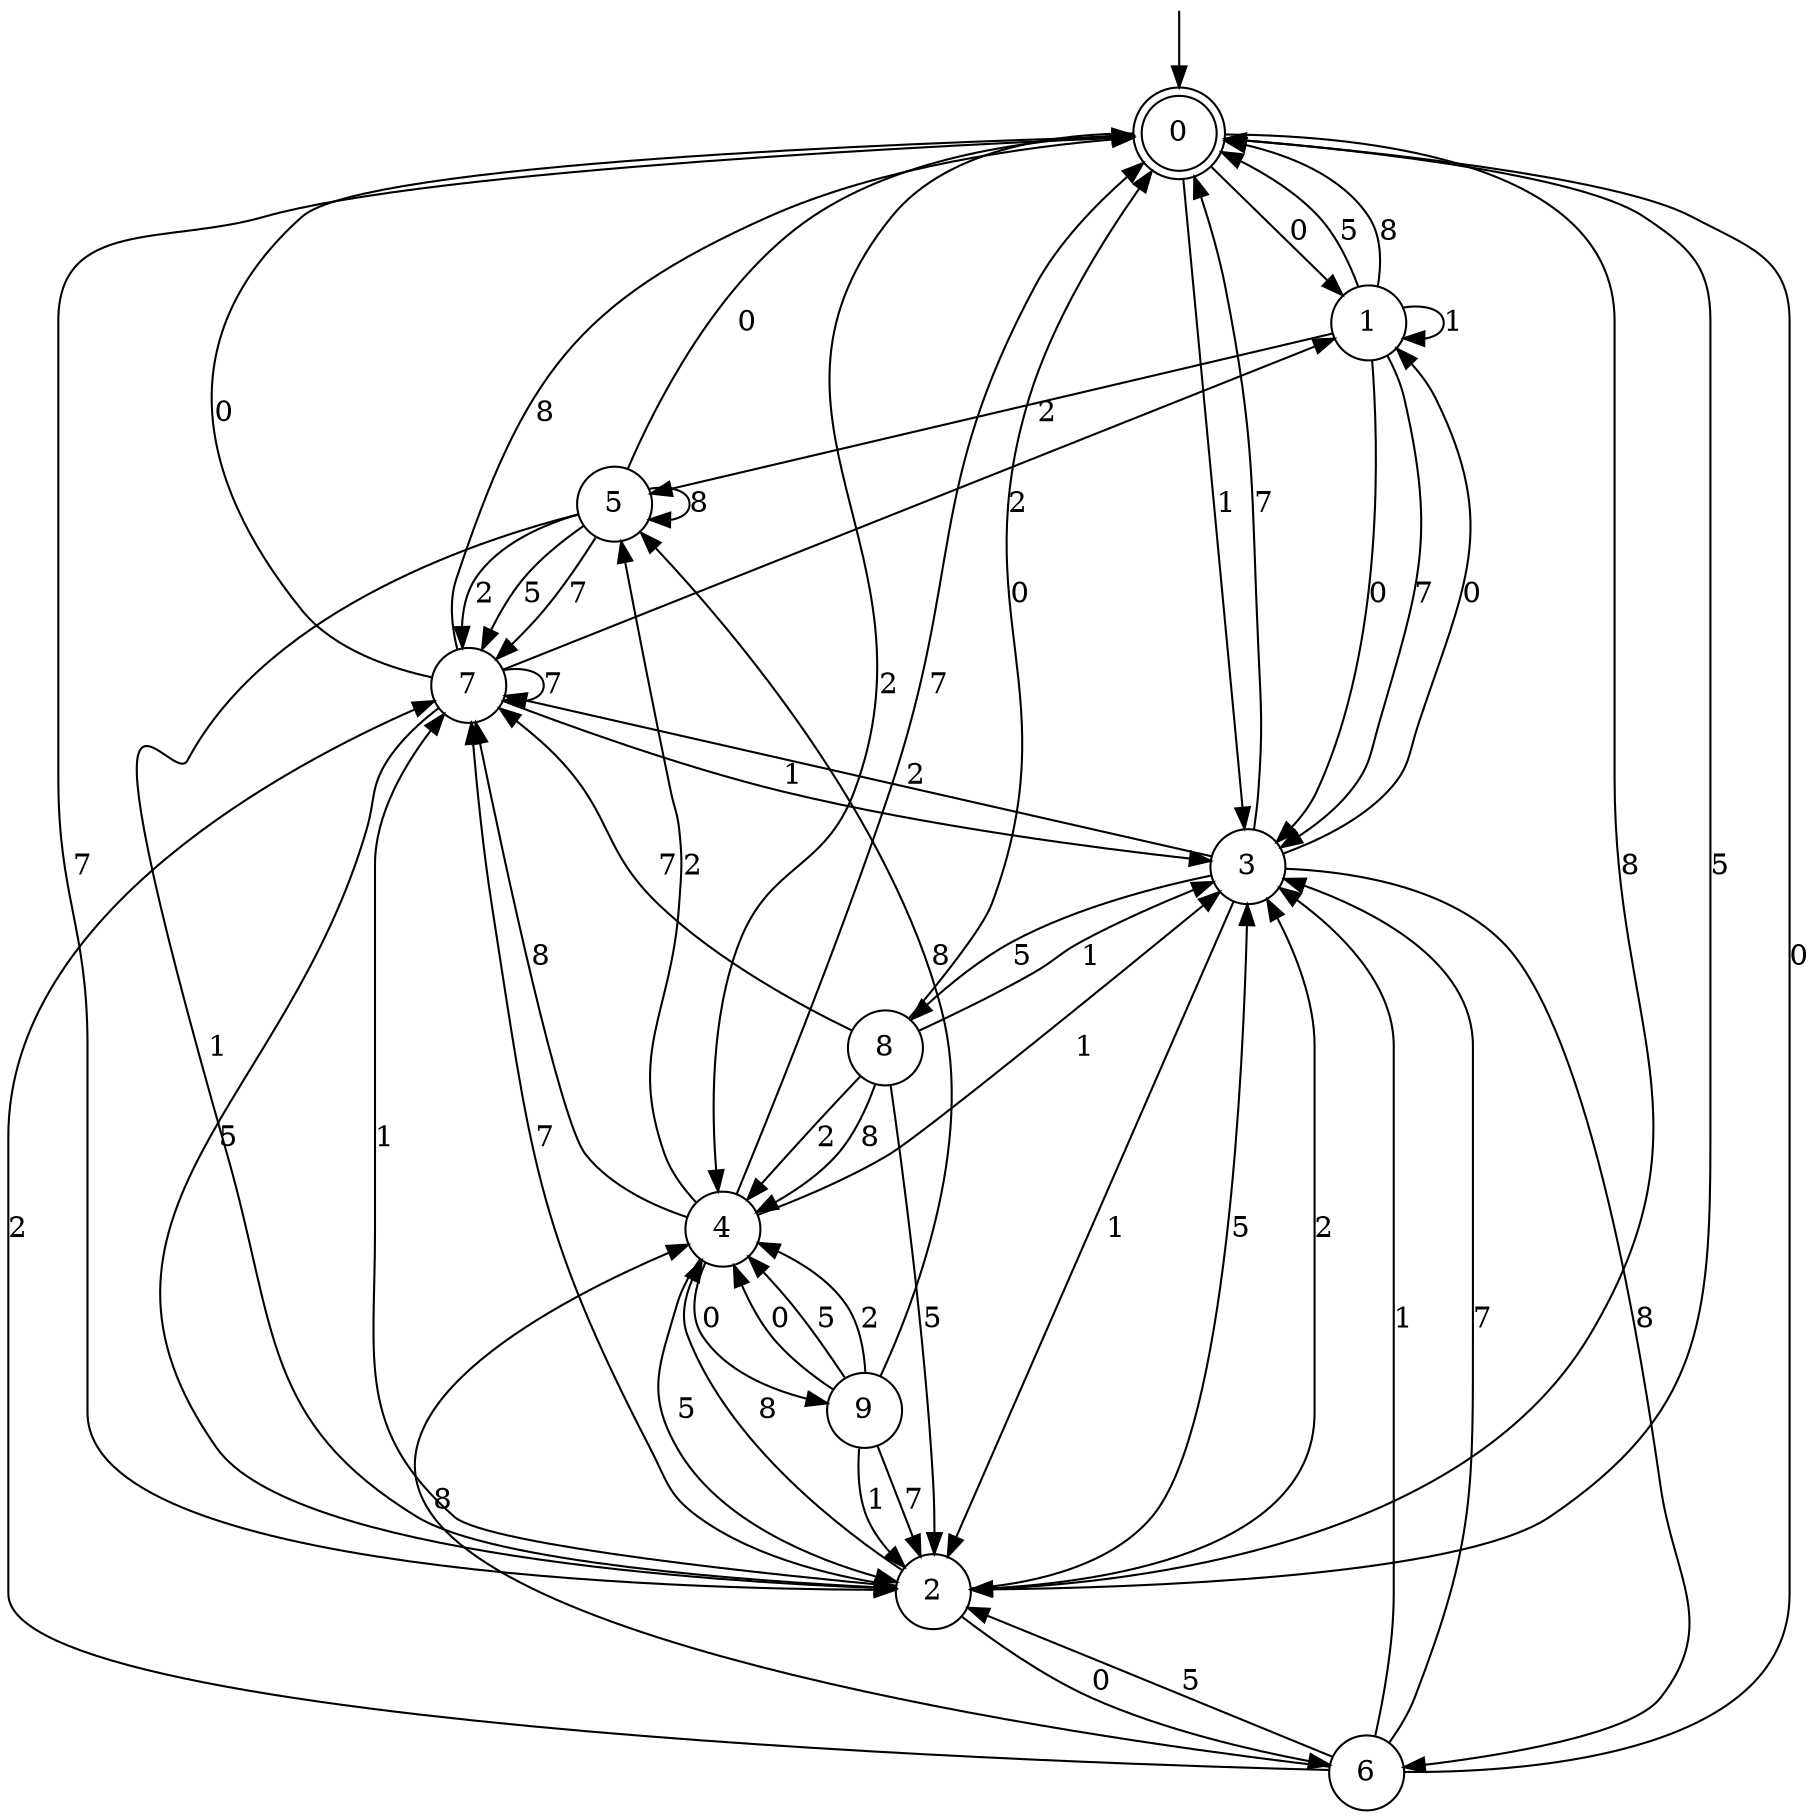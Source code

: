 digraph g {

	s0 [shape="doublecircle" label="0"];
	s1 [shape="circle" label="1"];
	s2 [shape="circle" label="2"];
	s3 [shape="circle" label="3"];
	s4 [shape="circle" label="4"];
	s5 [shape="circle" label="5"];
	s6 [shape="circle" label="6"];
	s7 [shape="circle" label="7"];
	s8 [shape="circle" label="8"];
	s9 [shape="circle" label="9"];
	s0 -> s1 [label="0"];
	s0 -> s2 [label="5"];
	s0 -> s3 [label="1"];
	s0 -> s2 [label="7"];
	s0 -> s4 [label="2"];
	s0 -> s2 [label="8"];
	s1 -> s3 [label="0"];
	s1 -> s0 [label="5"];
	s1 -> s1 [label="1"];
	s1 -> s3 [label="7"];
	s1 -> s5 [label="2"];
	s1 -> s0 [label="8"];
	s2 -> s6 [label="0"];
	s2 -> s3 [label="5"];
	s2 -> s7 [label="1"];
	s2 -> s7 [label="7"];
	s2 -> s3 [label="2"];
	s2 -> s4 [label="8"];
	s3 -> s1 [label="0"];
	s3 -> s8 [label="5"];
	s3 -> s2 [label="1"];
	s3 -> s0 [label="7"];
	s3 -> s7 [label="2"];
	s3 -> s6 [label="8"];
	s4 -> s9 [label="0"];
	s4 -> s2 [label="5"];
	s4 -> s3 [label="1"];
	s4 -> s0 [label="7"];
	s4 -> s5 [label="2"];
	s4 -> s7 [label="8"];
	s5 -> s0 [label="0"];
	s5 -> s7 [label="5"];
	s5 -> s2 [label="1"];
	s5 -> s7 [label="7"];
	s5 -> s7 [label="2"];
	s5 -> s5 [label="8"];
	s6 -> s0 [label="0"];
	s6 -> s2 [label="5"];
	s6 -> s3 [label="1"];
	s6 -> s3 [label="7"];
	s6 -> s7 [label="2"];
	s6 -> s4 [label="8"];
	s7 -> s0 [label="0"];
	s7 -> s2 [label="5"];
	s7 -> s3 [label="1"];
	s7 -> s7 [label="7"];
	s7 -> s1 [label="2"];
	s7 -> s0 [label="8"];
	s8 -> s0 [label="0"];
	s8 -> s2 [label="5"];
	s8 -> s3 [label="1"];
	s8 -> s7 [label="7"];
	s8 -> s4 [label="2"];
	s8 -> s4 [label="8"];
	s9 -> s4 [label="0"];
	s9 -> s4 [label="5"];
	s9 -> s2 [label="1"];
	s9 -> s2 [label="7"];
	s9 -> s4 [label="2"];
	s9 -> s5 [label="8"];

__start0 [label="" shape="none" width="0" height="0"];
__start0 -> s0;

}
